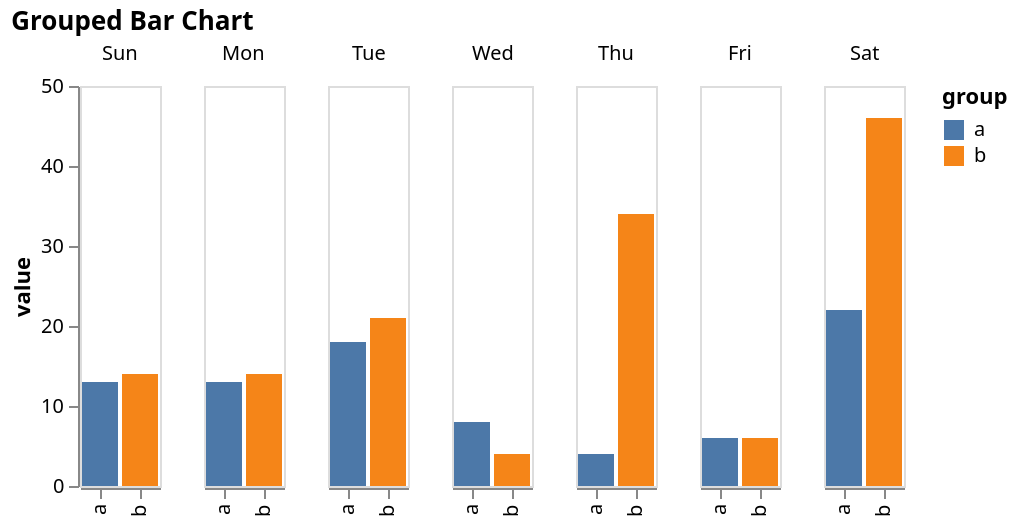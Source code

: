 {
  "$schema": "https://vega.github.io/schema/vega-lite/v5.json",
  "title": {
    "text": "Grouped Bar Chart"
  },
  "mark": "bar",
  "encoding": {
    "column": {
      "field": "label",
      "type": "temporal",
      "title": "",
      "timeUnit": "utcday"
    },
    "y": {
      "field": "value",
      "type": "quantitative",
      "axis": {
        "title": "value",
        "grid": false
      }
    },
    "x": {
      "field": "group",
      "type": "nominal",
      "axis": {
        "title": ""
      }
    },
    "color": {
      "field": "group",
      "type": "nominal"
    }
  },
  "data": {
    "values": [
      {
        "label": "2020-05-20",
        "group": "a",
        "value": 8
      },
      {
        "label": "2020-05-20",
        "group": "b",
        "value": 4
      },
      {
        "label": "2020-05-21",
        "group": "a",
        "value": 4
      },
      {
        "label": "2020-05-21",
        "group": "b",
        "value": 34
      },
      {
        "label": "2020-05-22",
        "group": "a",
        "value": 6
      },
      {
        "label": "2020-05-22",
        "group": "b",
        "value": 6
      },
      {
        "label": "2020-05-23",
        "group": "a",
        "value": 22
      },
      {
        "label": "2020-05-23",
        "group": "b",
        "value": 46
      },
      {
        "label": "2020-05-24",
        "group": "a",
        "value": 13
      },
      {
        "label": "2020-05-24",
        "group": "b",
        "value": 14
      },
      {
        "label": "2020-05-25",
        "group": "a",
        "value": 13
      },
      {
        "label": "2020-05-25",
        "group": "b",
        "value": 14
      },
      {
        "label": "2020-05-26",
        "group": "a",
        "value": 18
      },
      {
        "label": "2020-05-26",
        "group": "b",
        "value": 21
      }
    ]
  }
}